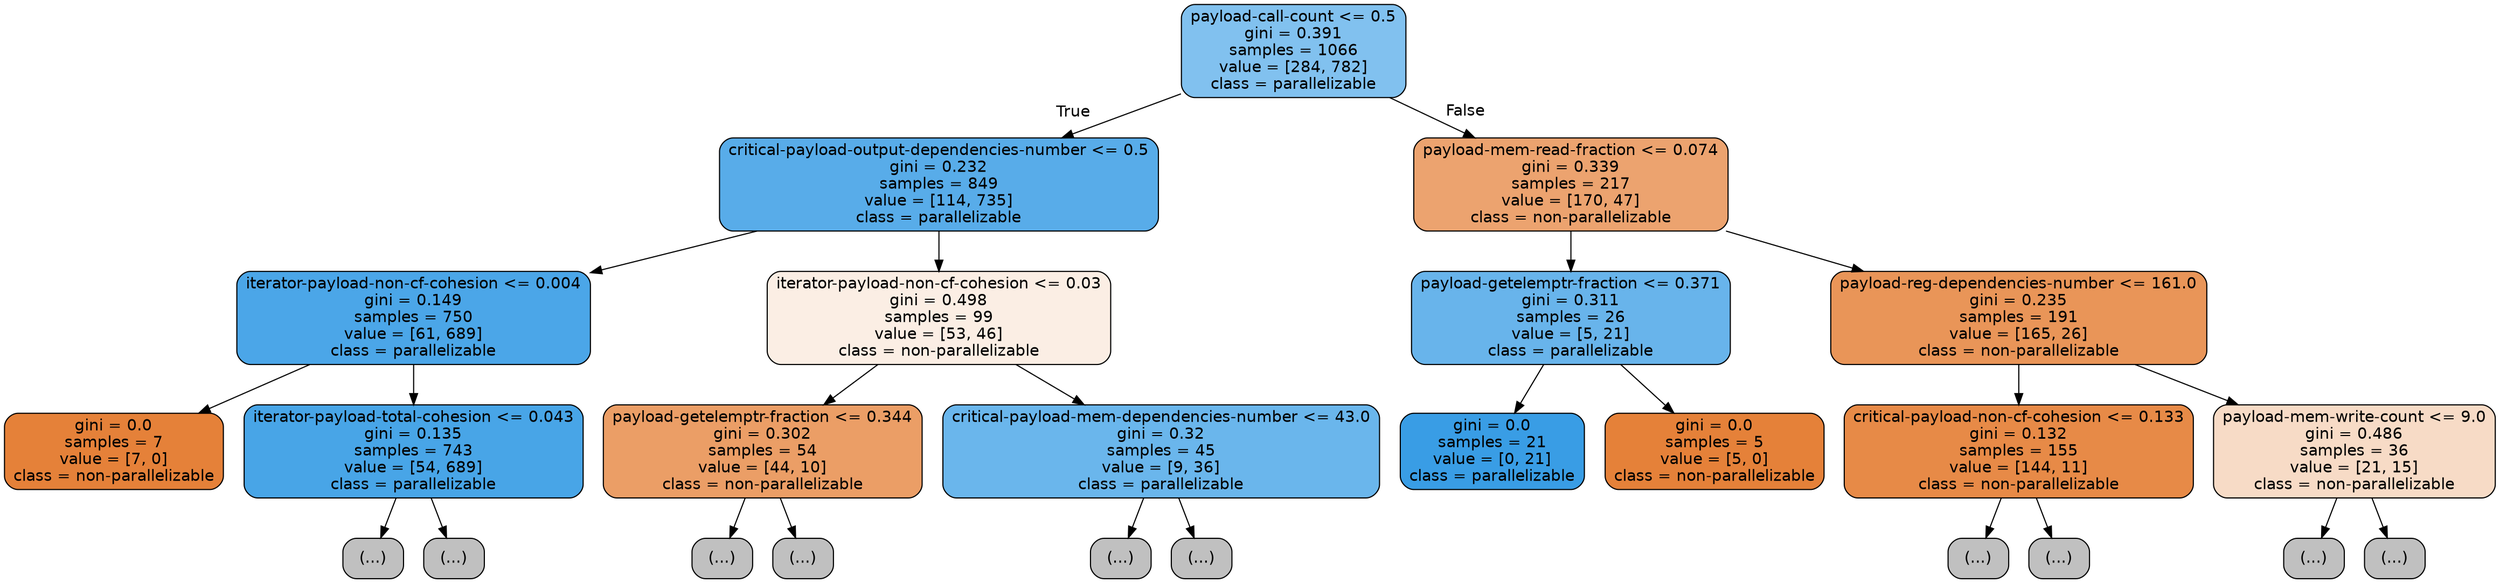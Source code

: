 digraph Tree {
node [shape=box, style="filled, rounded", color="black", fontname=helvetica] ;
edge [fontname=helvetica] ;
0 [label="payload-call-count <= 0.5\ngini = 0.391\nsamples = 1066\nvalue = [284, 782]\nclass = parallelizable", fillcolor="#399de5a2"] ;
1 [label="critical-payload-output-dependencies-number <= 0.5\ngini = 0.232\nsamples = 849\nvalue = [114, 735]\nclass = parallelizable", fillcolor="#399de5d7"] ;
0 -> 1 [labeldistance=2.5, labelangle=45, headlabel="True"] ;
2 [label="iterator-payload-non-cf-cohesion <= 0.004\ngini = 0.149\nsamples = 750\nvalue = [61, 689]\nclass = parallelizable", fillcolor="#399de5e8"] ;
1 -> 2 ;
3 [label="gini = 0.0\nsamples = 7\nvalue = [7, 0]\nclass = non-parallelizable", fillcolor="#e58139ff"] ;
2 -> 3 ;
4 [label="iterator-payload-total-cohesion <= 0.043\ngini = 0.135\nsamples = 743\nvalue = [54, 689]\nclass = parallelizable", fillcolor="#399de5eb"] ;
2 -> 4 ;
5 [label="(...)", fillcolor="#C0C0C0"] ;
4 -> 5 ;
6 [label="(...)", fillcolor="#C0C0C0"] ;
4 -> 6 ;
97 [label="iterator-payload-non-cf-cohesion <= 0.03\ngini = 0.498\nsamples = 99\nvalue = [53, 46]\nclass = non-parallelizable", fillcolor="#e5813922"] ;
1 -> 97 ;
98 [label="payload-getelemptr-fraction <= 0.344\ngini = 0.302\nsamples = 54\nvalue = [44, 10]\nclass = non-parallelizable", fillcolor="#e58139c5"] ;
97 -> 98 ;
99 [label="(...)", fillcolor="#C0C0C0"] ;
98 -> 99 ;
106 [label="(...)", fillcolor="#C0C0C0"] ;
98 -> 106 ;
107 [label="critical-payload-mem-dependencies-number <= 43.0\ngini = 0.32\nsamples = 45\nvalue = [9, 36]\nclass = parallelizable", fillcolor="#399de5bf"] ;
97 -> 107 ;
108 [label="(...)", fillcolor="#C0C0C0"] ;
107 -> 108 ;
119 [label="(...)", fillcolor="#C0C0C0"] ;
107 -> 119 ;
120 [label="payload-mem-read-fraction <= 0.074\ngini = 0.339\nsamples = 217\nvalue = [170, 47]\nclass = non-parallelizable", fillcolor="#e58139b9"] ;
0 -> 120 [labeldistance=2.5, labelangle=-45, headlabel="False"] ;
121 [label="payload-getelemptr-fraction <= 0.371\ngini = 0.311\nsamples = 26\nvalue = [5, 21]\nclass = parallelizable", fillcolor="#399de5c2"] ;
120 -> 121 ;
122 [label="gini = 0.0\nsamples = 21\nvalue = [0, 21]\nclass = parallelizable", fillcolor="#399de5ff"] ;
121 -> 122 ;
123 [label="gini = 0.0\nsamples = 5\nvalue = [5, 0]\nclass = non-parallelizable", fillcolor="#e58139ff"] ;
121 -> 123 ;
124 [label="payload-reg-dependencies-number <= 161.0\ngini = 0.235\nsamples = 191\nvalue = [165, 26]\nclass = non-parallelizable", fillcolor="#e58139d7"] ;
120 -> 124 ;
125 [label="critical-payload-non-cf-cohesion <= 0.133\ngini = 0.132\nsamples = 155\nvalue = [144, 11]\nclass = non-parallelizable", fillcolor="#e58139ec"] ;
124 -> 125 ;
126 [label="(...)", fillcolor="#C0C0C0"] ;
125 -> 126 ;
139 [label="(...)", fillcolor="#C0C0C0"] ;
125 -> 139 ;
142 [label="payload-mem-write-count <= 9.0\ngini = 0.486\nsamples = 36\nvalue = [21, 15]\nclass = non-parallelizable", fillcolor="#e5813949"] ;
124 -> 142 ;
143 [label="(...)", fillcolor="#C0C0C0"] ;
142 -> 143 ;
144 [label="(...)", fillcolor="#C0C0C0"] ;
142 -> 144 ;
}